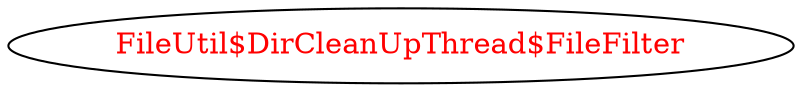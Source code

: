 digraph dependencyGraph {
 concentrate=true;
 ranksep="2.0";
 rankdir="LR"; 
 splines="ortho";
"FileUtil$DirCleanUpThread$FileFilter" [fontcolor="red"];
}